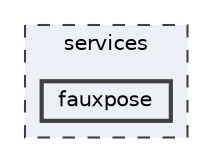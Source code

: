 digraph "/home/friedel/devel/ILLIXR/services/fauxpose"
{
 // LATEX_PDF_SIZE
  bgcolor="transparent";
  edge [fontname=Helvetica,fontsize=10,labelfontname=Helvetica,labelfontsize=10];
  node [fontname=Helvetica,fontsize=10,shape=box,height=0.2,width=0.4];
  compound=true
  subgraph clusterdir_056ec8f0377ddc4293192cbc6b19c99c {
    graph [ bgcolor="#edf0f7", pencolor="grey25", label="services", fontname=Helvetica,fontsize=10 style="filled,dashed", URL="dir_056ec8f0377ddc4293192cbc6b19c99c.html",tooltip=""]
  dir_9629f7b573b56ae0116f56c1f3126994 [label="fauxpose", fillcolor="#edf0f7", color="grey25", style="filled,bold", URL="dir_9629f7b573b56ae0116f56c1f3126994.html",tooltip=""];
  }
}
